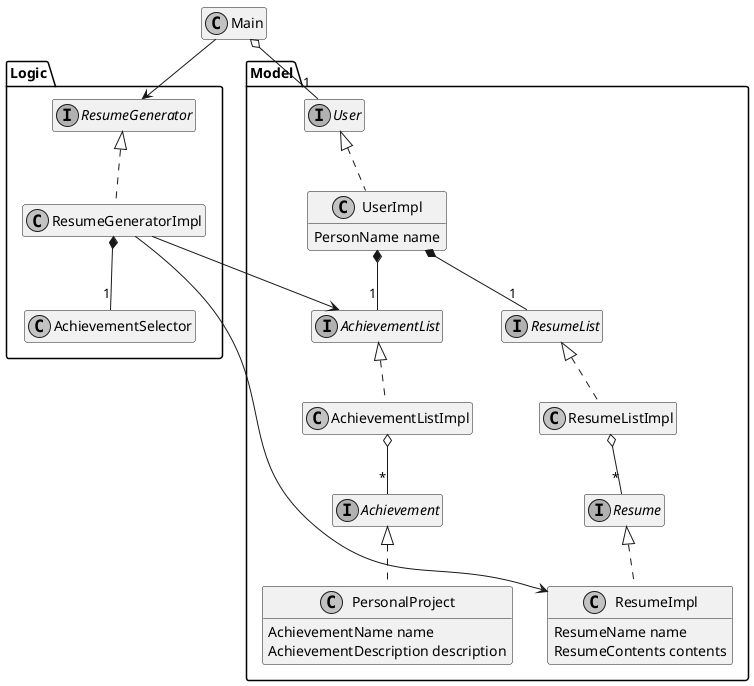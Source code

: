@startuml

skinparam monochrome true
hide empty members

class Main
Main --> Logic.ResumeGenerator
Main o-- "1" Model.User

namespace Logic {

interface ResumeGenerator
class ResumeGeneratorImpl
class AchievementSelector

ResumeGenerator <|.. ResumeGeneratorImpl
ResumeGeneratorImpl *-- "1" AchievementSelector
ResumeGeneratorImpl --> Model.ResumeImpl
ResumeGeneratorImpl --> Model.AchievementList
}

namespace Model {

interface User
class UserImpl {
    PersonName name
}
User <|.. UserImpl
UserImpl *-- "1" AchievementList
UserImpl *-- "1" ResumeList

interface Achievement
class PersonalProject {
    AchievementName name
    AchievementDescription description
}
interface AchievementList
class AchievementListImpl
Achievement <|.. PersonalProject
AchievementList <|.. AchievementListImpl
AchievementListImpl o-- "*" Achievement

interface Resume
class ResumeImpl {
    ResumeName name
    ResumeContents contents
}
interface ResumeList
class ResumeListImpl
Resume <|.. ResumeImpl
ResumeList <|.. ResumeListImpl
ResumeListImpl o-- "*" Resume

}

@enduml